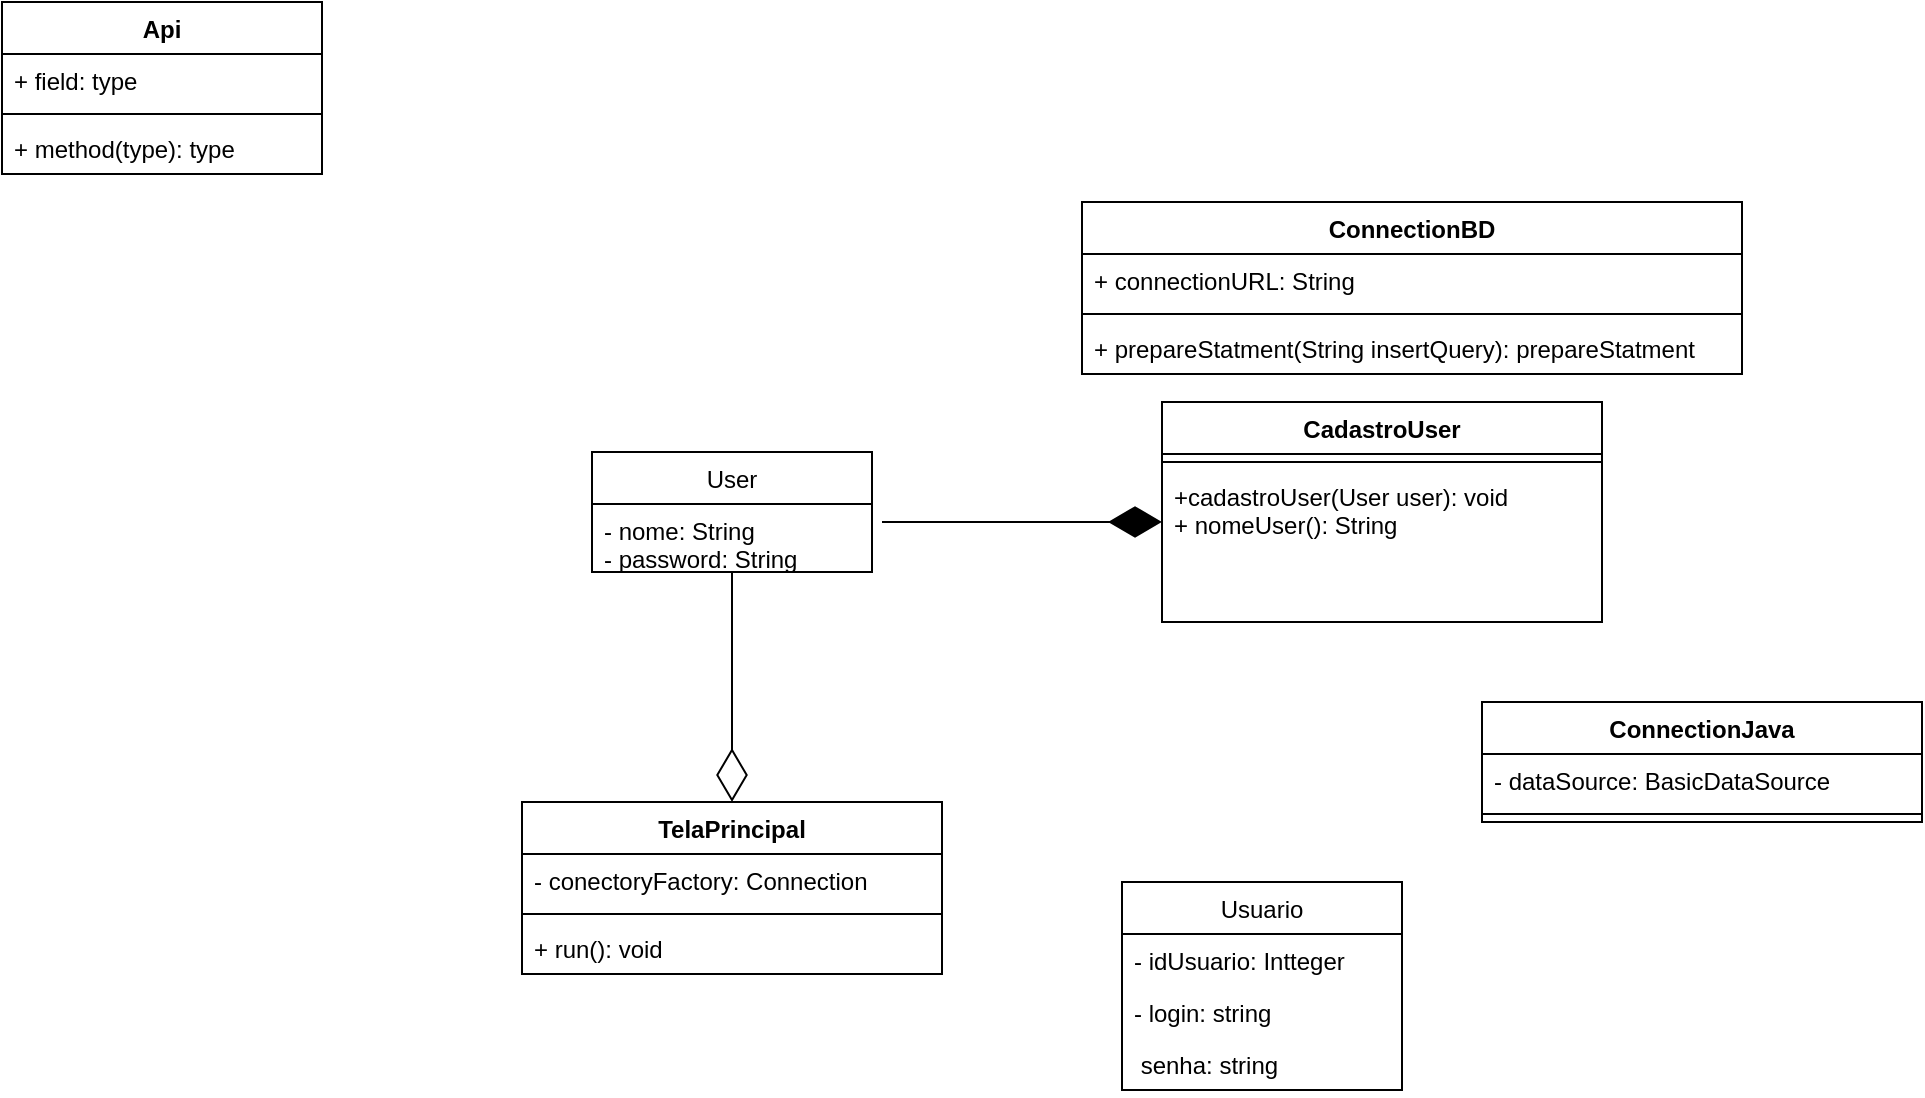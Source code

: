 <mxfile version="14.7.6" type="device"><diagram id="EHRvJQyvvY3RH593Y3qy" name="Page-1"><mxGraphModel dx="2489" dy="1963" grid="1" gridSize="10" guides="1" tooltips="1" connect="1" arrows="1" fold="1" page="1" pageScale="1" pageWidth="827" pageHeight="1169" math="0" shadow="0"><root><mxCell id="0"/><mxCell id="1" parent="0"/><mxCell id="C9iZK2Smbl-PDqqFnJ9u-1" value="ConnectionBD" style="swimlane;fontStyle=1;align=center;verticalAlign=top;childLayout=stackLayout;horizontal=1;startSize=26;horizontalStack=0;resizeParent=1;resizeParentMax=0;resizeLast=0;collapsible=1;marginBottom=0;" parent="1" vertex="1"><mxGeometry x="310" y="60" width="330" height="86" as="geometry"/></mxCell><mxCell id="C9iZK2Smbl-PDqqFnJ9u-2" value="+ connectionURL: String " style="text;strokeColor=none;fillColor=none;align=left;verticalAlign=top;spacingLeft=4;spacingRight=4;overflow=hidden;rotatable=0;points=[[0,0.5],[1,0.5]];portConstraint=eastwest;" parent="C9iZK2Smbl-PDqqFnJ9u-1" vertex="1"><mxGeometry y="26" width="330" height="26" as="geometry"/></mxCell><mxCell id="C9iZK2Smbl-PDqqFnJ9u-3" value="" style="line;strokeWidth=1;fillColor=none;align=left;verticalAlign=middle;spacingTop=-1;spacingLeft=3;spacingRight=3;rotatable=0;labelPosition=right;points=[];portConstraint=eastwest;" parent="C9iZK2Smbl-PDqqFnJ9u-1" vertex="1"><mxGeometry y="52" width="330" height="8" as="geometry"/></mxCell><mxCell id="C9iZK2Smbl-PDqqFnJ9u-4" value="+ prepareStatment(String insertQuery): prepareStatment" style="text;strokeColor=none;fillColor=none;align=left;verticalAlign=top;spacingLeft=4;spacingRight=4;overflow=hidden;rotatable=0;points=[[0,0.5],[1,0.5]];portConstraint=eastwest;" parent="C9iZK2Smbl-PDqqFnJ9u-1" vertex="1"><mxGeometry y="60" width="330" height="26" as="geometry"/></mxCell><mxCell id="C9iZK2Smbl-PDqqFnJ9u-10" value="User" style="swimlane;fontStyle=0;childLayout=stackLayout;horizontal=1;startSize=26;fillColor=none;horizontalStack=0;resizeParent=1;resizeParentMax=0;resizeLast=0;collapsible=1;marginBottom=0;" parent="1" vertex="1"><mxGeometry x="65" y="185" width="140" height="60" as="geometry"/></mxCell><mxCell id="C9iZK2Smbl-PDqqFnJ9u-7" value="- nome: String&#10;- password: String" style="text;strokeColor=none;fillColor=none;align=left;verticalAlign=top;spacingLeft=4;spacingRight=4;overflow=hidden;rotatable=0;points=[[0,0.5],[1,0.5]];portConstraint=eastwest;" parent="C9iZK2Smbl-PDqqFnJ9u-10" vertex="1"><mxGeometry y="26" width="140" height="34" as="geometry"/></mxCell><mxCell id="C9iZK2Smbl-PDqqFnJ9u-19" value="CadastroUser" style="swimlane;fontStyle=1;align=center;verticalAlign=top;childLayout=stackLayout;horizontal=1;startSize=26;horizontalStack=0;resizeParent=1;resizeParentMax=0;resizeLast=0;collapsible=1;marginBottom=0;" parent="1" vertex="1"><mxGeometry x="350" y="160" width="220" height="110" as="geometry"/></mxCell><mxCell id="C9iZK2Smbl-PDqqFnJ9u-21" value="" style="line;strokeWidth=1;fillColor=none;align=left;verticalAlign=middle;spacingTop=-1;spacingLeft=3;spacingRight=3;rotatable=0;labelPosition=right;points=[];portConstraint=eastwest;" parent="C9iZK2Smbl-PDqqFnJ9u-19" vertex="1"><mxGeometry y="26" width="220" height="8" as="geometry"/></mxCell><mxCell id="C9iZK2Smbl-PDqqFnJ9u-22" value="+cadastroUser(User user): void&#10;+ nomeUser(): String" style="text;strokeColor=none;fillColor=none;align=left;verticalAlign=top;spacingLeft=4;spacingRight=4;overflow=hidden;rotatable=0;points=[[0,0.5],[1,0.5]];portConstraint=eastwest;" parent="C9iZK2Smbl-PDqqFnJ9u-19" vertex="1"><mxGeometry y="34" width="220" height="76" as="geometry"/></mxCell><mxCell id="C9iZK2Smbl-PDqqFnJ9u-24" value="Usuario" style="swimlane;fontStyle=0;childLayout=stackLayout;horizontal=1;startSize=26;fillColor=none;horizontalStack=0;resizeParent=1;resizeParentMax=0;resizeLast=0;collapsible=1;marginBottom=0;" parent="1" vertex="1"><mxGeometry x="330" y="400" width="140" height="104" as="geometry"/></mxCell><mxCell id="C9iZK2Smbl-PDqqFnJ9u-25" value="- idUsuario: Intteger" style="text;strokeColor=none;fillColor=none;align=left;verticalAlign=top;spacingLeft=4;spacingRight=4;overflow=hidden;rotatable=0;points=[[0,0.5],[1,0.5]];portConstraint=eastwest;" parent="C9iZK2Smbl-PDqqFnJ9u-24" vertex="1"><mxGeometry y="26" width="140" height="26" as="geometry"/></mxCell><mxCell id="C9iZK2Smbl-PDqqFnJ9u-26" value="- login: string" style="text;strokeColor=none;fillColor=none;align=left;verticalAlign=top;spacingLeft=4;spacingRight=4;overflow=hidden;rotatable=0;points=[[0,0.5],[1,0.5]];portConstraint=eastwest;" parent="C9iZK2Smbl-PDqqFnJ9u-24" vertex="1"><mxGeometry y="52" width="140" height="26" as="geometry"/></mxCell><mxCell id="C9iZK2Smbl-PDqqFnJ9u-27" value=" senha: string" style="text;strokeColor=none;fillColor=none;align=left;verticalAlign=top;spacingLeft=4;spacingRight=4;overflow=hidden;rotatable=0;points=[[0,0.5],[1,0.5]];portConstraint=eastwest;" parent="C9iZK2Smbl-PDqqFnJ9u-24" vertex="1"><mxGeometry y="78" width="140" height="26" as="geometry"/></mxCell><mxCell id="C9iZK2Smbl-PDqqFnJ9u-28" value="ConnectionJava" style="swimlane;fontStyle=1;align=center;verticalAlign=top;childLayout=stackLayout;horizontal=1;startSize=26;horizontalStack=0;resizeParent=1;resizeParentMax=0;resizeLast=0;collapsible=1;marginBottom=0;" parent="1" vertex="1"><mxGeometry x="510" y="310" width="220" height="60" as="geometry"/></mxCell><mxCell id="C9iZK2Smbl-PDqqFnJ9u-29" value="- dataSource: BasicDataSource" style="text;strokeColor=none;fillColor=none;align=left;verticalAlign=top;spacingLeft=4;spacingRight=4;overflow=hidden;rotatable=0;points=[[0,0.5],[1,0.5]];portConstraint=eastwest;" parent="C9iZK2Smbl-PDqqFnJ9u-28" vertex="1"><mxGeometry y="26" width="220" height="26" as="geometry"/></mxCell><mxCell id="C9iZK2Smbl-PDqqFnJ9u-30" value="" style="line;strokeWidth=1;fillColor=none;align=left;verticalAlign=middle;spacingTop=-1;spacingLeft=3;spacingRight=3;rotatable=0;labelPosition=right;points=[];portConstraint=eastwest;" parent="C9iZK2Smbl-PDqqFnJ9u-28" vertex="1"><mxGeometry y="52" width="220" height="8" as="geometry"/></mxCell><mxCell id="C9iZK2Smbl-PDqqFnJ9u-32" value="TelaPrincipal" style="swimlane;fontStyle=1;align=center;verticalAlign=top;childLayout=stackLayout;horizontal=1;startSize=26;horizontalStack=0;resizeParent=1;resizeParentMax=0;resizeLast=0;collapsible=1;marginBottom=0;" parent="1" vertex="1"><mxGeometry x="30" y="360" width="210" height="86" as="geometry"/></mxCell><mxCell id="C9iZK2Smbl-PDqqFnJ9u-33" value="- conectoryFactory: Connection" style="text;strokeColor=none;fillColor=none;align=left;verticalAlign=top;spacingLeft=4;spacingRight=4;overflow=hidden;rotatable=0;points=[[0,0.5],[1,0.5]];portConstraint=eastwest;" parent="C9iZK2Smbl-PDqqFnJ9u-32" vertex="1"><mxGeometry y="26" width="210" height="26" as="geometry"/></mxCell><mxCell id="C9iZK2Smbl-PDqqFnJ9u-34" value="" style="line;strokeWidth=1;fillColor=none;align=left;verticalAlign=middle;spacingTop=-1;spacingLeft=3;spacingRight=3;rotatable=0;labelPosition=right;points=[];portConstraint=eastwest;" parent="C9iZK2Smbl-PDqqFnJ9u-32" vertex="1"><mxGeometry y="52" width="210" height="8" as="geometry"/></mxCell><mxCell id="C9iZK2Smbl-PDqqFnJ9u-35" value="+ run(): void" style="text;strokeColor=none;fillColor=none;align=left;verticalAlign=top;spacingLeft=4;spacingRight=4;overflow=hidden;rotatable=0;points=[[0,0.5],[1,0.5]];portConstraint=eastwest;" parent="C9iZK2Smbl-PDqqFnJ9u-32" vertex="1"><mxGeometry y="60" width="210" height="26" as="geometry"/></mxCell><mxCell id="C9iZK2Smbl-PDqqFnJ9u-36" value="" style="endArrow=diamondThin;endFill=0;endSize=24;html=1;entryX=0.5;entryY=0;entryDx=0;entryDy=0;" parent="1" source="C9iZK2Smbl-PDqqFnJ9u-7" target="C9iZK2Smbl-PDqqFnJ9u-32" edge="1"><mxGeometry width="160" relative="1" as="geometry"><mxPoint x="320" y="410" as="sourcePoint"/><mxPoint x="360" y="300" as="targetPoint"/><Array as="points"/></mxGeometry></mxCell><mxCell id="C9iZK2Smbl-PDqqFnJ9u-23" value="" style="endArrow=diamondThin;endFill=1;endSize=24;html=1;" parent="1" edge="1"><mxGeometry width="160" relative="1" as="geometry"><mxPoint x="210" y="220" as="sourcePoint"/><mxPoint x="350" y="220" as="targetPoint"/></mxGeometry></mxCell><mxCell id="jugxVeTyl04NuJ0q6uWY-2" value="Api" style="swimlane;fontStyle=1;align=center;verticalAlign=top;childLayout=stackLayout;horizontal=1;startSize=26;horizontalStack=0;resizeParent=1;resizeParentMax=0;resizeLast=0;collapsible=1;marginBottom=0;" vertex="1" parent="1"><mxGeometry x="-230" y="-40" width="160" height="86" as="geometry"/></mxCell><mxCell id="jugxVeTyl04NuJ0q6uWY-3" value="+ field: type" style="text;strokeColor=none;fillColor=none;align=left;verticalAlign=top;spacingLeft=4;spacingRight=4;overflow=hidden;rotatable=0;points=[[0,0.5],[1,0.5]];portConstraint=eastwest;" vertex="1" parent="jugxVeTyl04NuJ0q6uWY-2"><mxGeometry y="26" width="160" height="26" as="geometry"/></mxCell><mxCell id="jugxVeTyl04NuJ0q6uWY-4" value="" style="line;strokeWidth=1;fillColor=none;align=left;verticalAlign=middle;spacingTop=-1;spacingLeft=3;spacingRight=3;rotatable=0;labelPosition=right;points=[];portConstraint=eastwest;" vertex="1" parent="jugxVeTyl04NuJ0q6uWY-2"><mxGeometry y="52" width="160" height="8" as="geometry"/></mxCell><mxCell id="jugxVeTyl04NuJ0q6uWY-5" value="+ method(type): type" style="text;strokeColor=none;fillColor=none;align=left;verticalAlign=top;spacingLeft=4;spacingRight=4;overflow=hidden;rotatable=0;points=[[0,0.5],[1,0.5]];portConstraint=eastwest;" vertex="1" parent="jugxVeTyl04NuJ0q6uWY-2"><mxGeometry y="60" width="160" height="26" as="geometry"/></mxCell></root></mxGraphModel></diagram></mxfile>